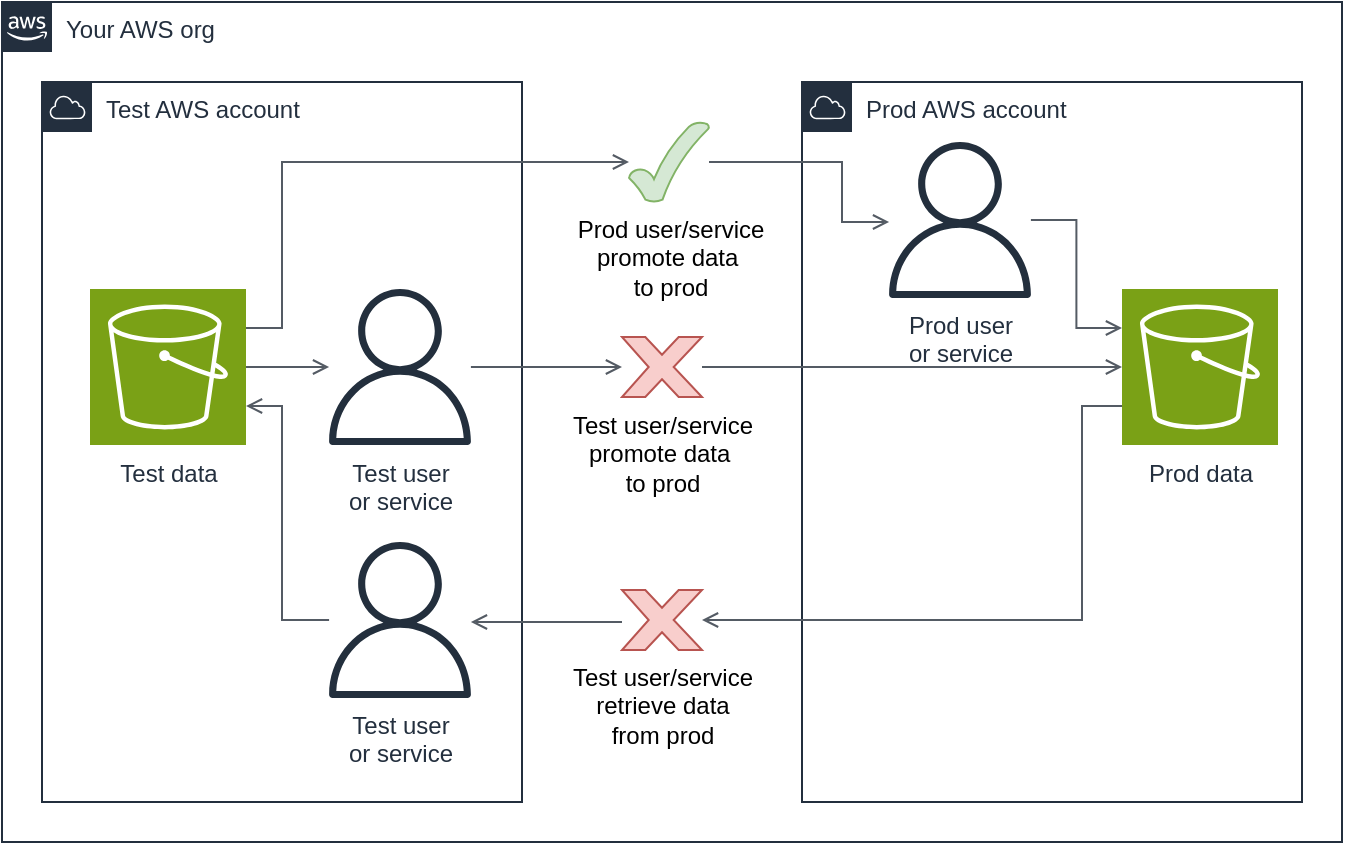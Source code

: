 <mxfile version="27.2.0">
  <diagram name="Page-1" id="cSB4O5YlMRDaBOROSm7L">
    <mxGraphModel dx="1030" dy="692" grid="1" gridSize="10" guides="1" tooltips="1" connect="1" arrows="1" fold="1" page="1" pageScale="1" pageWidth="827" pageHeight="1169" math="0" shadow="0">
      <root>
        <mxCell id="0" />
        <mxCell id="1" parent="0" />
        <mxCell id="-8QKcYca0gfy5zO0ZD8S-2" value="Your AWS org" style="points=[[0,0],[0.25,0],[0.5,0],[0.75,0],[1,0],[1,0.25],[1,0.5],[1,0.75],[1,1],[0.75,1],[0.5,1],[0.25,1],[0,1],[0,0.75],[0,0.5],[0,0.25]];outlineConnect=0;gradientColor=none;html=1;whiteSpace=wrap;fontSize=12;fontStyle=0;container=1;pointerEvents=0;collapsible=0;recursiveResize=0;shape=mxgraph.aws4.group;grIcon=mxgraph.aws4.group_aws_cloud_alt;strokeColor=#232F3E;fillColor=none;verticalAlign=top;align=left;spacingLeft=30;fontColor=#232F3E;dashed=0;" vertex="1" parent="1">
          <mxGeometry x="20" y="170" width="670" height="420" as="geometry" />
        </mxCell>
        <mxCell id="-8QKcYca0gfy5zO0ZD8S-16" value="Prod AWS account" style="points=[[0,0],[0.25,0],[0.5,0],[0.75,0],[1,0],[1,0.25],[1,0.5],[1,0.75],[1,1],[0.75,1],[0.5,1],[0.25,1],[0,1],[0,0.75],[0,0.5],[0,0.25]];outlineConnect=0;gradientColor=none;html=1;whiteSpace=wrap;fontSize=12;fontStyle=0;container=1;pointerEvents=0;collapsible=0;recursiveResize=0;shape=mxgraph.aws4.group;grIcon=mxgraph.aws4.group_aws_cloud;strokeColor=#232F3E;fillColor=none;verticalAlign=top;align=left;spacingLeft=30;fontColor=#232F3E;dashed=0;" vertex="1" parent="-8QKcYca0gfy5zO0ZD8S-2">
          <mxGeometry x="400" y="40" width="250" height="360" as="geometry" />
        </mxCell>
        <mxCell id="-8QKcYca0gfy5zO0ZD8S-4" value="Prod data" style="sketch=0;points=[[0,0,0],[0.25,0,0],[0.5,0,0],[0.75,0,0],[1,0,0],[0,1,0],[0.25,1,0],[0.5,1,0],[0.75,1,0],[1,1,0],[0,0.25,0],[0,0.5,0],[0,0.75,0],[1,0.25,0],[1,0.5,0],[1,0.75,0]];outlineConnect=0;fontColor=#232F3E;fillColor=#7AA116;strokeColor=#ffffff;dashed=0;verticalLabelPosition=bottom;verticalAlign=top;align=center;html=1;fontSize=12;fontStyle=0;aspect=fixed;shape=mxgraph.aws4.resourceIcon;resIcon=mxgraph.aws4.s3;" vertex="1" parent="-8QKcYca0gfy5zO0ZD8S-16">
          <mxGeometry x="160" y="103.5" width="78" height="78" as="geometry" />
        </mxCell>
        <mxCell id="-8QKcYca0gfy5zO0ZD8S-19" value="&lt;div&gt;Prod user&lt;/div&gt;&lt;div&gt;or service&lt;/div&gt;" style="sketch=0;outlineConnect=0;fontColor=#232F3E;gradientColor=none;fillColor=#232F3D;strokeColor=none;dashed=0;verticalLabelPosition=bottom;verticalAlign=top;align=center;html=1;fontSize=12;fontStyle=0;aspect=fixed;pointerEvents=1;shape=mxgraph.aws4.user;" vertex="1" parent="-8QKcYca0gfy5zO0ZD8S-16">
          <mxGeometry x="40" y="30" width="78" height="78" as="geometry" />
        </mxCell>
        <mxCell id="-8QKcYca0gfy5zO0ZD8S-26" value="" style="edgeStyle=orthogonalEdgeStyle;html=1;endArrow=open;elbow=vertical;startArrow=none;endFill=0;strokeColor=#545B64;rounded=0;entryX=0;entryY=0.25;entryDx=0;entryDy=0;entryPerimeter=0;" edge="1" parent="-8QKcYca0gfy5zO0ZD8S-16" source="-8QKcYca0gfy5zO0ZD8S-19" target="-8QKcYca0gfy5zO0ZD8S-4">
          <mxGeometry width="100" relative="1" as="geometry">
            <mxPoint x="-60" y="260" as="sourcePoint" />
            <mxPoint x="40" y="260" as="targetPoint" />
          </mxGeometry>
        </mxCell>
        <mxCell id="-8QKcYca0gfy5zO0ZD8S-17" value="Test AWS account" style="points=[[0,0],[0.25,0],[0.5,0],[0.75,0],[1,0],[1,0.25],[1,0.5],[1,0.75],[1,1],[0.75,1],[0.5,1],[0.25,1],[0,1],[0,0.75],[0,0.5],[0,0.25]];outlineConnect=0;gradientColor=none;html=1;whiteSpace=wrap;fontSize=12;fontStyle=0;container=1;pointerEvents=0;collapsible=0;recursiveResize=0;shape=mxgraph.aws4.group;grIcon=mxgraph.aws4.group_aws_cloud;strokeColor=#232F3E;fillColor=none;verticalAlign=top;align=left;spacingLeft=30;fontColor=#232F3E;dashed=0;" vertex="1" parent="-8QKcYca0gfy5zO0ZD8S-2">
          <mxGeometry x="20" y="40" width="240" height="360" as="geometry" />
        </mxCell>
        <mxCell id="-8QKcYca0gfy5zO0ZD8S-18" value="Test data" style="sketch=0;points=[[0,0,0],[0.25,0,0],[0.5,0,0],[0.75,0,0],[1,0,0],[0,1,0],[0.25,1,0],[0.5,1,0],[0.75,1,0],[1,1,0],[0,0.25,0],[0,0.5,0],[0,0.75,0],[1,0.25,0],[1,0.5,0],[1,0.75,0]];outlineConnect=0;fontColor=#232F3E;fillColor=#7AA116;strokeColor=#ffffff;dashed=0;verticalLabelPosition=bottom;verticalAlign=top;align=center;html=1;fontSize=12;fontStyle=0;aspect=fixed;shape=mxgraph.aws4.resourceIcon;resIcon=mxgraph.aws4.s3;" vertex="1" parent="-8QKcYca0gfy5zO0ZD8S-17">
          <mxGeometry x="24" y="103.5" width="78" height="78" as="geometry" />
        </mxCell>
        <mxCell id="-8QKcYca0gfy5zO0ZD8S-20" value="&lt;div&gt;Test user&lt;/div&gt;&lt;div&gt;or service&lt;/div&gt;" style="sketch=0;outlineConnect=0;fontColor=#232F3E;gradientColor=none;fillColor=#232F3D;strokeColor=none;dashed=0;verticalLabelPosition=bottom;verticalAlign=top;align=center;html=1;fontSize=12;fontStyle=0;aspect=fixed;pointerEvents=1;shape=mxgraph.aws4.user;" vertex="1" parent="-8QKcYca0gfy5zO0ZD8S-17">
          <mxGeometry x="140" y="103.5" width="78" height="78" as="geometry" />
        </mxCell>
        <mxCell id="-8QKcYca0gfy5zO0ZD8S-39" value="&lt;div&gt;Test user&lt;/div&gt;&lt;div&gt;or service&lt;/div&gt;" style="sketch=0;outlineConnect=0;fontColor=#232F3E;gradientColor=none;fillColor=#232F3D;strokeColor=none;dashed=0;verticalLabelPosition=bottom;verticalAlign=top;align=center;html=1;fontSize=12;fontStyle=0;aspect=fixed;pointerEvents=1;shape=mxgraph.aws4.user;" vertex="1" parent="-8QKcYca0gfy5zO0ZD8S-17">
          <mxGeometry x="140" y="230" width="78" height="78" as="geometry" />
        </mxCell>
        <mxCell id="-8QKcYca0gfy5zO0ZD8S-51" value="" style="edgeStyle=orthogonalEdgeStyle;html=1;endArrow=none;elbow=vertical;startArrow=open;startFill=0;strokeColor=#545B64;rounded=0;exitX=1;exitY=0.75;exitDx=0;exitDy=0;exitPerimeter=0;" edge="1" parent="-8QKcYca0gfy5zO0ZD8S-17" source="-8QKcYca0gfy5zO0ZD8S-18" target="-8QKcYca0gfy5zO0ZD8S-39">
          <mxGeometry width="100" relative="1" as="geometry">
            <mxPoint x="180" y="150" as="sourcePoint" />
            <mxPoint x="222" y="150" as="targetPoint" />
            <Array as="points">
              <mxPoint x="120" y="162" />
              <mxPoint x="120" y="269" />
            </Array>
          </mxGeometry>
        </mxCell>
        <mxCell id="-8QKcYca0gfy5zO0ZD8S-53" value="" style="edgeStyle=orthogonalEdgeStyle;html=1;endArrow=open;elbow=vertical;startArrow=none;endFill=0;strokeColor=#545B64;rounded=0;exitX=1;exitY=0.5;exitDx=0;exitDy=0;exitPerimeter=0;" edge="1" parent="-8QKcYca0gfy5zO0ZD8S-17" source="-8QKcYca0gfy5zO0ZD8S-18" target="-8QKcYca0gfy5zO0ZD8S-20">
          <mxGeometry width="100" relative="1" as="geometry">
            <mxPoint x="130" y="230" as="sourcePoint" />
            <mxPoint x="230" y="230" as="targetPoint" />
          </mxGeometry>
        </mxCell>
        <mxCell id="-8QKcYca0gfy5zO0ZD8S-25" value="" style="edgeStyle=orthogonalEdgeStyle;html=1;endArrow=open;elbow=vertical;startArrow=none;endFill=0;strokeColor=#545B64;rounded=0;exitX=1;exitY=0.5;exitDx=0;exitDy=0;exitPerimeter=0;" edge="1" parent="-8QKcYca0gfy5zO0ZD8S-2" source="-8QKcYca0gfy5zO0ZD8S-36" target="-8QKcYca0gfy5zO0ZD8S-19">
          <mxGeometry width="100" relative="1" as="geometry">
            <mxPoint x="280" y="160" as="sourcePoint" />
            <mxPoint x="380" y="160" as="targetPoint" />
            <Array as="points">
              <mxPoint x="420" y="80" />
              <mxPoint x="420" y="110" />
            </Array>
          </mxGeometry>
        </mxCell>
        <mxCell id="-8QKcYca0gfy5zO0ZD8S-28" value="" style="edgeStyle=orthogonalEdgeStyle;html=1;endArrow=open;elbow=vertical;startArrow=none;endFill=0;strokeColor=#545B64;rounded=0;entryX=0;entryY=0.5;entryDx=0;entryDy=0;entryPerimeter=0;" edge="1" parent="-8QKcYca0gfy5zO0ZD8S-2" source="-8QKcYca0gfy5zO0ZD8S-29" target="-8QKcYca0gfy5zO0ZD8S-4">
          <mxGeometry width="100" relative="1" as="geometry">
            <mxPoint x="340" y="480" as="sourcePoint" />
            <mxPoint x="440" y="480" as="targetPoint" />
          </mxGeometry>
        </mxCell>
        <mxCell id="-8QKcYca0gfy5zO0ZD8S-35" value="" style="edgeStyle=orthogonalEdgeStyle;html=1;endArrow=open;elbow=vertical;startArrow=none;endFill=0;strokeColor=#545B64;rounded=0;entryX=0;entryY=0.5;entryDx=0;entryDy=0;entryPerimeter=0;" edge="1" parent="-8QKcYca0gfy5zO0ZD8S-2" source="-8QKcYca0gfy5zO0ZD8S-20" target="-8QKcYca0gfy5zO0ZD8S-29">
          <mxGeometry width="100" relative="1" as="geometry">
            <mxPoint x="334" y="499" as="sourcePoint" />
            <mxPoint x="600" y="479" as="targetPoint" />
          </mxGeometry>
        </mxCell>
        <mxCell id="-8QKcYca0gfy5zO0ZD8S-29" value="&lt;div&gt;Test user/service&lt;/div&gt;&lt;div&gt;promote data&amp;nbsp;&lt;/div&gt;&lt;div&gt;to prod&lt;/div&gt;" style="verticalLabelPosition=bottom;verticalAlign=top;html=1;shape=mxgraph.basic.x;fillColor=#f8cecc;strokeColor=#b85450;" vertex="1" parent="-8QKcYca0gfy5zO0ZD8S-2">
          <mxGeometry x="310" y="167.5" width="40" height="30" as="geometry" />
        </mxCell>
        <mxCell id="-8QKcYca0gfy5zO0ZD8S-36" value="&lt;div&gt;Prod user/service&lt;/div&gt;&lt;div&gt;promote data&amp;nbsp;&lt;/div&gt;&lt;div&gt;to prod&lt;/div&gt;" style="verticalLabelPosition=bottom;verticalAlign=top;html=1;shape=mxgraph.basic.tick;fillColor=#d5e8d4;strokeColor=#82b366;" vertex="1" parent="-8QKcYca0gfy5zO0ZD8S-2">
          <mxGeometry x="313.5" y="60" width="40" height="40" as="geometry" />
        </mxCell>
        <mxCell id="-8QKcYca0gfy5zO0ZD8S-42" value="" style="edgeStyle=orthogonalEdgeStyle;html=1;endArrow=open;elbow=vertical;startArrow=none;endFill=0;strokeColor=#545B64;rounded=0;" edge="1" parent="-8QKcYca0gfy5zO0ZD8S-2" source="-8QKcYca0gfy5zO0ZD8S-47" target="-8QKcYca0gfy5zO0ZD8S-39">
          <mxGeometry width="100" relative="1" as="geometry">
            <mxPoint x="600" y="499" as="sourcePoint" />
            <mxPoint x="390" y="295" as="targetPoint" />
            <Array as="points">
              <mxPoint x="270" y="310" />
              <mxPoint x="270" y="310" />
            </Array>
          </mxGeometry>
        </mxCell>
        <mxCell id="-8QKcYca0gfy5zO0ZD8S-47" value="&lt;div&gt;Test user/service&lt;/div&gt;&lt;div&gt;retrieve data&lt;/div&gt;&lt;div&gt;from prod&lt;/div&gt;" style="verticalLabelPosition=bottom;verticalAlign=top;html=1;shape=mxgraph.basic.x;fillColor=#f8cecc;strokeColor=#b85450;" vertex="1" parent="-8QKcYca0gfy5zO0ZD8S-2">
          <mxGeometry x="310" y="294" width="40" height="30" as="geometry" />
        </mxCell>
        <mxCell id="-8QKcYca0gfy5zO0ZD8S-48" value="" style="edgeStyle=orthogonalEdgeStyle;html=1;endArrow=open;elbow=vertical;startArrow=none;endFill=0;strokeColor=#545B64;rounded=0;exitX=0;exitY=0.75;exitDx=0;exitDy=0;exitPerimeter=0;" edge="1" parent="-8QKcYca0gfy5zO0ZD8S-2" source="-8QKcYca0gfy5zO0ZD8S-4" target="-8QKcYca0gfy5zO0ZD8S-47">
          <mxGeometry width="100" relative="1" as="geometry">
            <mxPoint x="630" y="372" as="sourcePoint" />
            <mxPoint x="254" y="480" as="targetPoint" />
            <Array as="points">
              <mxPoint x="540" y="202" />
              <mxPoint x="540" y="309" />
            </Array>
          </mxGeometry>
        </mxCell>
        <mxCell id="-8QKcYca0gfy5zO0ZD8S-52" value="" style="edgeStyle=orthogonalEdgeStyle;html=1;endArrow=open;elbow=vertical;startArrow=none;endFill=0;strokeColor=#545B64;rounded=0;exitX=1;exitY=0.25;exitDx=0;exitDy=0;exitPerimeter=0;" edge="1" parent="-8QKcYca0gfy5zO0ZD8S-2" source="-8QKcYca0gfy5zO0ZD8S-18" target="-8QKcYca0gfy5zO0ZD8S-36">
          <mxGeometry width="100" relative="1" as="geometry">
            <mxPoint x="190" y="90" as="sourcePoint" />
            <mxPoint x="290" y="90" as="targetPoint" />
            <Array as="points">
              <mxPoint x="140" y="163" />
              <mxPoint x="140" y="80" />
            </Array>
          </mxGeometry>
        </mxCell>
        <mxCell id="-8QKcYca0gfy5zO0ZD8S-9" style="edgeStyle=orthogonalEdgeStyle;rounded=0;orthogonalLoop=1;jettySize=auto;html=1;exitX=0.5;exitY=1;exitDx=0;exitDy=0;" edge="1" parent="1">
          <mxGeometry relative="1" as="geometry">
            <mxPoint x="515" y="500" as="sourcePoint" />
            <mxPoint x="515" y="500" as="targetPoint" />
          </mxGeometry>
        </mxCell>
      </root>
    </mxGraphModel>
  </diagram>
</mxfile>
